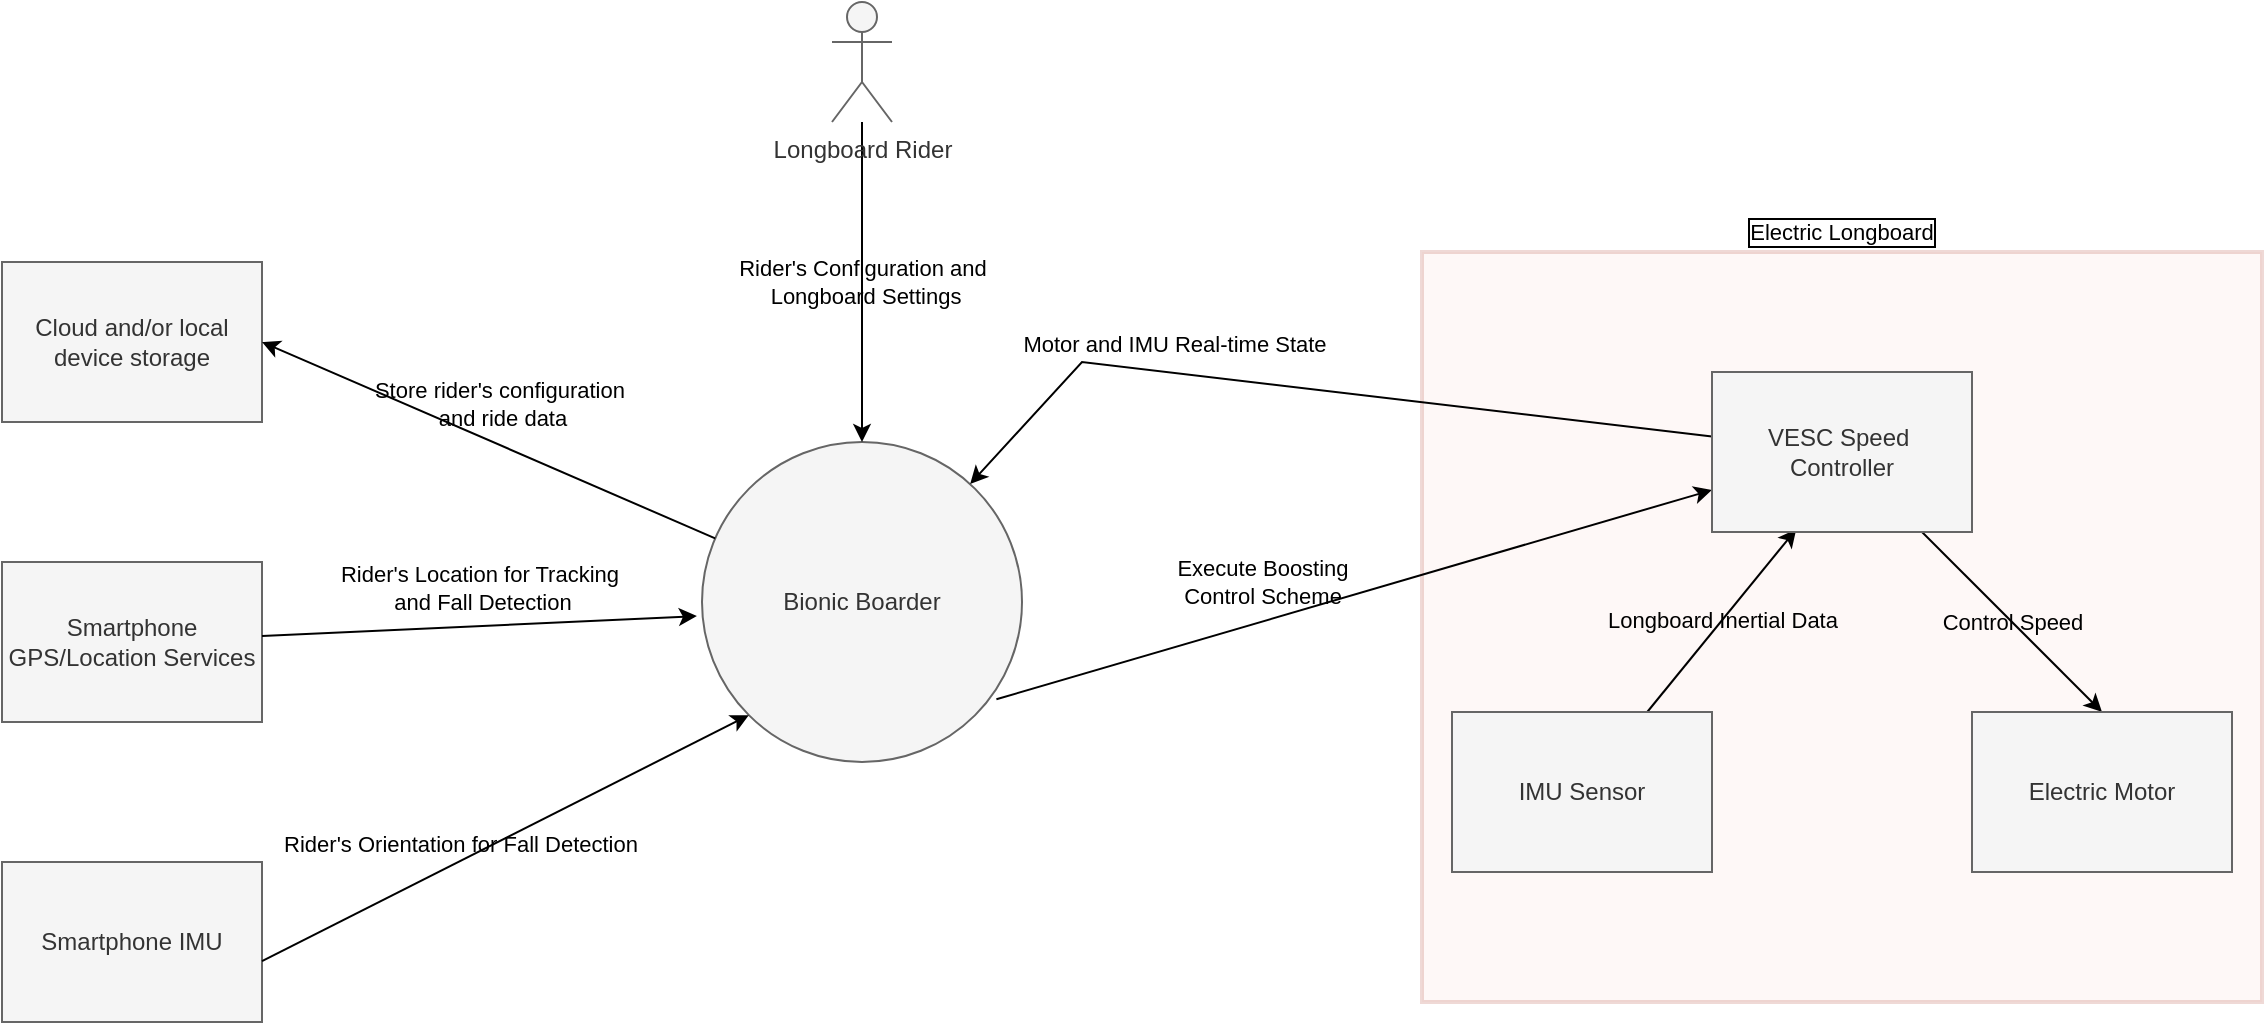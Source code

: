 <mxfile version="27.0.5">
  <diagram name="Page-1" id="ib0KKrDDxVYF5MeXXiUM">
    <mxGraphModel dx="2572" dy="1003" grid="1" gridSize="10" guides="1" tooltips="1" connect="1" arrows="1" fold="1" page="1" pageScale="1" pageWidth="850" pageHeight="1100" background="#ffffff" math="0" shadow="0">
      <root>
        <mxCell id="0" />
        <mxCell id="1" parent="0" />
        <mxCell id="SerGnJe19zh4DRKYyt9j-39" value="&lt;font style=&quot;color: rgb(0, 0, 0);&quot;&gt;Electric Longboard&lt;/font&gt;" style="rounded=0;whiteSpace=wrap;html=1;fontFamily=Helvetica;fontSize=11;labelBackgroundColor=none;horizontal=1;labelBorderColor=#000000;shadow=0;perimeterSpacing=0;strokeWidth=2;opacity=20;fillColor=#fad9d5;strokeColor=#ae4132;align=center;verticalAlign=bottom;labelPosition=center;verticalLabelPosition=top;" vertex="1" parent="1">
          <mxGeometry x="680" y="215" width="420" height="375" as="geometry" />
        </mxCell>
        <mxCell id="SerGnJe19zh4DRKYyt9j-43" value="Execute Boosting&lt;div&gt;Control Scheme&lt;/div&gt;" style="edgeStyle=none;shape=connector;rounded=0;orthogonalLoop=1;jettySize=auto;html=1;strokeColor=#000000;align=center;verticalAlign=middle;fontFamily=Helvetica;fontSize=11;fontColor=#000000;labelBackgroundColor=none;horizontal=1;endArrow=classic;fillColor=#ffcccc;exitX=0.92;exitY=0.804;exitDx=0;exitDy=0;exitPerimeter=0;" edge="1" parent="1" source="3" target="SerGnJe19zh4DRKYyt9j-36">
          <mxGeometry x="-0.228" y="19" relative="1" as="geometry">
            <mxPoint as="offset" />
          </mxGeometry>
        </mxCell>
        <mxCell id="3" value="Bionic Boarder" style="ellipse;whiteSpace=wrap;html=1;aspect=fixed;fillColor=#f5f5f5;fontColor=#333333;strokeColor=#666666;labelBackgroundColor=none;" parent="1" vertex="1">
          <mxGeometry x="320" y="310" width="160" height="160" as="geometry" />
        </mxCell>
        <mxCell id="14" value="Specimen and collection" style="edgeStyle=orthogonalEdgeStyle;endArrow=block;html=1;" parent="1" edge="1">
          <mxGeometry relative="1" as="geometry">
            <mxPoint x="750" y="350" as="targetPoint" />
          </mxGeometry>
        </mxCell>
        <mxCell id="15" value="report delivery offline" style="edgeStyle=orthogonalEdgeStyle;endArrow=block;html=1;" parent="1" edge="1">
          <mxGeometry relative="1" as="geometry">
            <mxPoint x="700" y="380" as="sourcePoint" />
          </mxGeometry>
        </mxCell>
        <mxCell id="sfKcnbmMzuwdX9yF3wZo-18" value="Cloud and/or local device storage" style="rounded=0;whiteSpace=wrap;html=1;strokeColor=#666666;align=center;verticalAlign=middle;fontFamily=Helvetica;fontSize=12;fontColor=#333333;labelBackgroundColor=none;fillColor=#f5f5f5;" parent="1" vertex="1">
          <mxGeometry x="-30" y="220" width="130" height="80" as="geometry" />
        </mxCell>
        <mxCell id="SerGnJe19zh4DRKYyt9j-38" value="Rider&#39;s Configuration and&lt;div&gt;&amp;nbsp;Longboard Settings&lt;/div&gt;" style="edgeStyle=none;shape=connector;rounded=0;orthogonalLoop=1;jettySize=auto;html=1;entryX=0.5;entryY=0;entryDx=0;entryDy=0;strokeColor=#000000;align=center;verticalAlign=middle;fontFamily=Helvetica;fontSize=11;fontColor=#000000;labelBackgroundColor=none;horizontal=1;endArrow=classic;fillColor=#ffcccc;" edge="1" parent="1" source="sfKcnbmMzuwdX9yF3wZo-21" target="3">
          <mxGeometry relative="1" as="geometry" />
        </mxCell>
        <mxCell id="sfKcnbmMzuwdX9yF3wZo-21" value="Longboard Rider" style="shape=umlActor;verticalLabelPosition=bottom;verticalAlign=top;html=1;outlineConnect=0;strokeColor=#666666;align=center;fontFamily=Helvetica;fontSize=12;fontColor=#333333;labelBackgroundColor=none;fillColor=#f5f5f5;" parent="1" vertex="1">
          <mxGeometry x="385" y="90" width="30" height="60" as="geometry" />
        </mxCell>
        <mxCell id="SerGnJe19zh4DRKYyt9j-18" value="Store rider&#39;s configuration&amp;nbsp;&lt;div&gt;and ride data&lt;/div&gt;" style="endArrow=classic;html=1;rounded=0;strokeColor=#000000;entryX=1;entryY=0.5;entryDx=0;entryDy=0;fillColor=#ffcccc;labelBackgroundColor=none;fontColor=#000000;horizontal=1;align=center;verticalAlign=middle;" edge="1" parent="1" source="3" target="sfKcnbmMzuwdX9yF3wZo-18">
          <mxGeometry x="0.007" y="-19" width="50" height="50" relative="1" as="geometry">
            <mxPoint x="370" y="300" as="sourcePoint" />
            <mxPoint x="410" y="180" as="targetPoint" />
            <mxPoint as="offset" />
          </mxGeometry>
        </mxCell>
        <mxCell id="SerGnJe19zh4DRKYyt9j-19" value="Smartphone IMU" style="rounded=0;whiteSpace=wrap;html=1;strokeColor=#666666;align=center;verticalAlign=middle;fontFamily=Helvetica;fontSize=12;fontColor=#333333;labelBackgroundColor=none;fillColor=#f5f5f5;" vertex="1" parent="1">
          <mxGeometry x="-30" y="520" width="130" height="80" as="geometry" />
        </mxCell>
        <mxCell id="SerGnJe19zh4DRKYyt9j-20" value="Smartphone GPS/Location Services" style="rounded=0;whiteSpace=wrap;html=1;strokeColor=#666666;align=center;verticalAlign=middle;fontFamily=Helvetica;fontSize=12;fontColor=#333333;labelBackgroundColor=none;fillColor=#f5f5f5;" vertex="1" parent="1">
          <mxGeometry x="-30" y="370" width="130" height="80" as="geometry" />
        </mxCell>
        <mxCell id="SerGnJe19zh4DRKYyt9j-22" value="" style="endArrow=classic;html=1;rounded=0;strokeColor=#000000;align=center;verticalAlign=middle;fontFamily=Helvetica;fontSize=11;fontColor=#000000;labelBackgroundColor=none;horizontal=1;fillColor=#ffcccc;entryX=0;entryY=1;entryDx=0;entryDy=0;" edge="1" parent="1" target="3">
          <mxGeometry relative="1" as="geometry">
            <mxPoint x="100" y="569.58" as="sourcePoint" />
            <mxPoint x="200" y="569.58" as="targetPoint" />
          </mxGeometry>
        </mxCell>
        <mxCell id="SerGnJe19zh4DRKYyt9j-23" value="&lt;font style=&quot;color: rgb(0, 0, 0);&quot;&gt;Rider&#39;s Orientation for Fall Detection&lt;/font&gt;" style="edgeLabel;resizable=0;html=1;;align=center;verticalAlign=middle;fontFamily=Helvetica;fontSize=11;fontColor=#FF8393;labelBackgroundColor=none;horizontal=1;" connectable="0" vertex="1" parent="SerGnJe19zh4DRKYyt9j-22">
          <mxGeometry relative="1" as="geometry">
            <mxPoint x="-23" y="3" as="offset" />
          </mxGeometry>
        </mxCell>
        <mxCell id="SerGnJe19zh4DRKYyt9j-30" value="Rider&#39;s Location for Tracking&amp;nbsp;&lt;div&gt;and Fall Detection&lt;/div&gt;" style="edgeStyle=none;shape=connector;rounded=0;orthogonalLoop=1;jettySize=auto;html=1;entryX=-0.016;entryY=0.544;entryDx=0;entryDy=0;entryPerimeter=0;strokeColor=#000000;align=center;verticalAlign=middle;fontFamily=Helvetica;fontSize=11;fontColor=#000000;labelBackgroundColor=none;horizontal=1;endArrow=classic;fillColor=#ffcccc;" edge="1" parent="1" source="SerGnJe19zh4DRKYyt9j-20" target="3">
          <mxGeometry x="0.015" y="19" relative="1" as="geometry">
            <mxPoint as="offset" />
          </mxGeometry>
        </mxCell>
        <mxCell id="SerGnJe19zh4DRKYyt9j-32" style="edgeStyle=none;shape=connector;rounded=0;orthogonalLoop=1;jettySize=auto;html=1;exitX=0.5;exitY=0;exitDx=0;exitDy=0;strokeColor=#000000;align=center;verticalAlign=middle;fontFamily=Helvetica;fontSize=11;fontColor=#000000;labelBackgroundColor=none;horizontal=1;endArrow=classic;fillColor=#ffcccc;" edge="1" parent="1" source="SerGnJe19zh4DRKYyt9j-20" target="SerGnJe19zh4DRKYyt9j-20">
          <mxGeometry relative="1" as="geometry" />
        </mxCell>
        <mxCell id="SerGnJe19zh4DRKYyt9j-40" value="Longboard Inertial Data" style="edgeStyle=none;shape=connector;rounded=0;orthogonalLoop=1;jettySize=auto;html=1;strokeColor=#000000;align=center;verticalAlign=middle;fontFamily=Helvetica;fontSize=11;fontColor=#000000;labelBackgroundColor=none;horizontal=1;endArrow=classic;fillColor=#ffcccc;entryX=0.324;entryY=0.983;entryDx=0;entryDy=0;entryPerimeter=0;" edge="1" parent="1" source="SerGnJe19zh4DRKYyt9j-35" target="SerGnJe19zh4DRKYyt9j-36">
          <mxGeometry relative="1" as="geometry" />
        </mxCell>
        <mxCell id="SerGnJe19zh4DRKYyt9j-35" value="IMU Sensor" style="rounded=0;whiteSpace=wrap;html=1;strokeColor=#666666;align=center;verticalAlign=middle;fontFamily=Helvetica;fontSize=12;fontColor=#333333;labelBackgroundColor=none;fillColor=#f5f5f5;" vertex="1" parent="1">
          <mxGeometry x="695" y="445" width="130" height="80" as="geometry" />
        </mxCell>
        <mxCell id="SerGnJe19zh4DRKYyt9j-41" value="Motor and IMU Real-time State" style="edgeStyle=none;shape=connector;rounded=0;orthogonalLoop=1;jettySize=auto;html=1;strokeColor=#000000;align=center;verticalAlign=middle;fontFamily=Helvetica;fontSize=11;fontColor=#000000;labelBackgroundColor=none;horizontal=1;endArrow=classic;fillColor=#ffcccc;" edge="1" parent="1" source="SerGnJe19zh4DRKYyt9j-36" target="3">
          <mxGeometry x="0.365" y="-14" relative="1" as="geometry">
            <Array as="points">
              <mxPoint x="510" y="270" />
            </Array>
            <mxPoint as="offset" />
          </mxGeometry>
        </mxCell>
        <mxCell id="SerGnJe19zh4DRKYyt9j-42" value="Control Speed" style="edgeStyle=none;shape=connector;rounded=0;orthogonalLoop=1;jettySize=auto;html=1;entryX=0.5;entryY=0;entryDx=0;entryDy=0;strokeColor=#000000;align=center;verticalAlign=middle;fontFamily=Helvetica;fontSize=11;fontColor=#000000;labelBackgroundColor=none;horizontal=1;endArrow=classic;fillColor=#ffcccc;" edge="1" parent="1" source="SerGnJe19zh4DRKYyt9j-36" target="SerGnJe19zh4DRKYyt9j-37">
          <mxGeometry relative="1" as="geometry" />
        </mxCell>
        <mxCell id="SerGnJe19zh4DRKYyt9j-36" value="VESC Speed&amp;nbsp;&lt;div&gt;Controller&lt;/div&gt;" style="rounded=0;whiteSpace=wrap;html=1;strokeColor=#666666;align=center;verticalAlign=middle;fontFamily=Helvetica;fontSize=12;fontColor=#333333;labelBackgroundColor=none;fillColor=#f5f5f5;" vertex="1" parent="1">
          <mxGeometry x="825" y="275" width="130" height="80" as="geometry" />
        </mxCell>
        <mxCell id="SerGnJe19zh4DRKYyt9j-37" value="Electric Motor" style="rounded=0;whiteSpace=wrap;html=1;strokeColor=#666666;align=center;verticalAlign=middle;fontFamily=Helvetica;fontSize=12;fontColor=#333333;labelBackgroundColor=none;fillColor=#f5f5f5;" vertex="1" parent="1">
          <mxGeometry x="955" y="445" width="130" height="80" as="geometry" />
        </mxCell>
      </root>
    </mxGraphModel>
  </diagram>
</mxfile>
